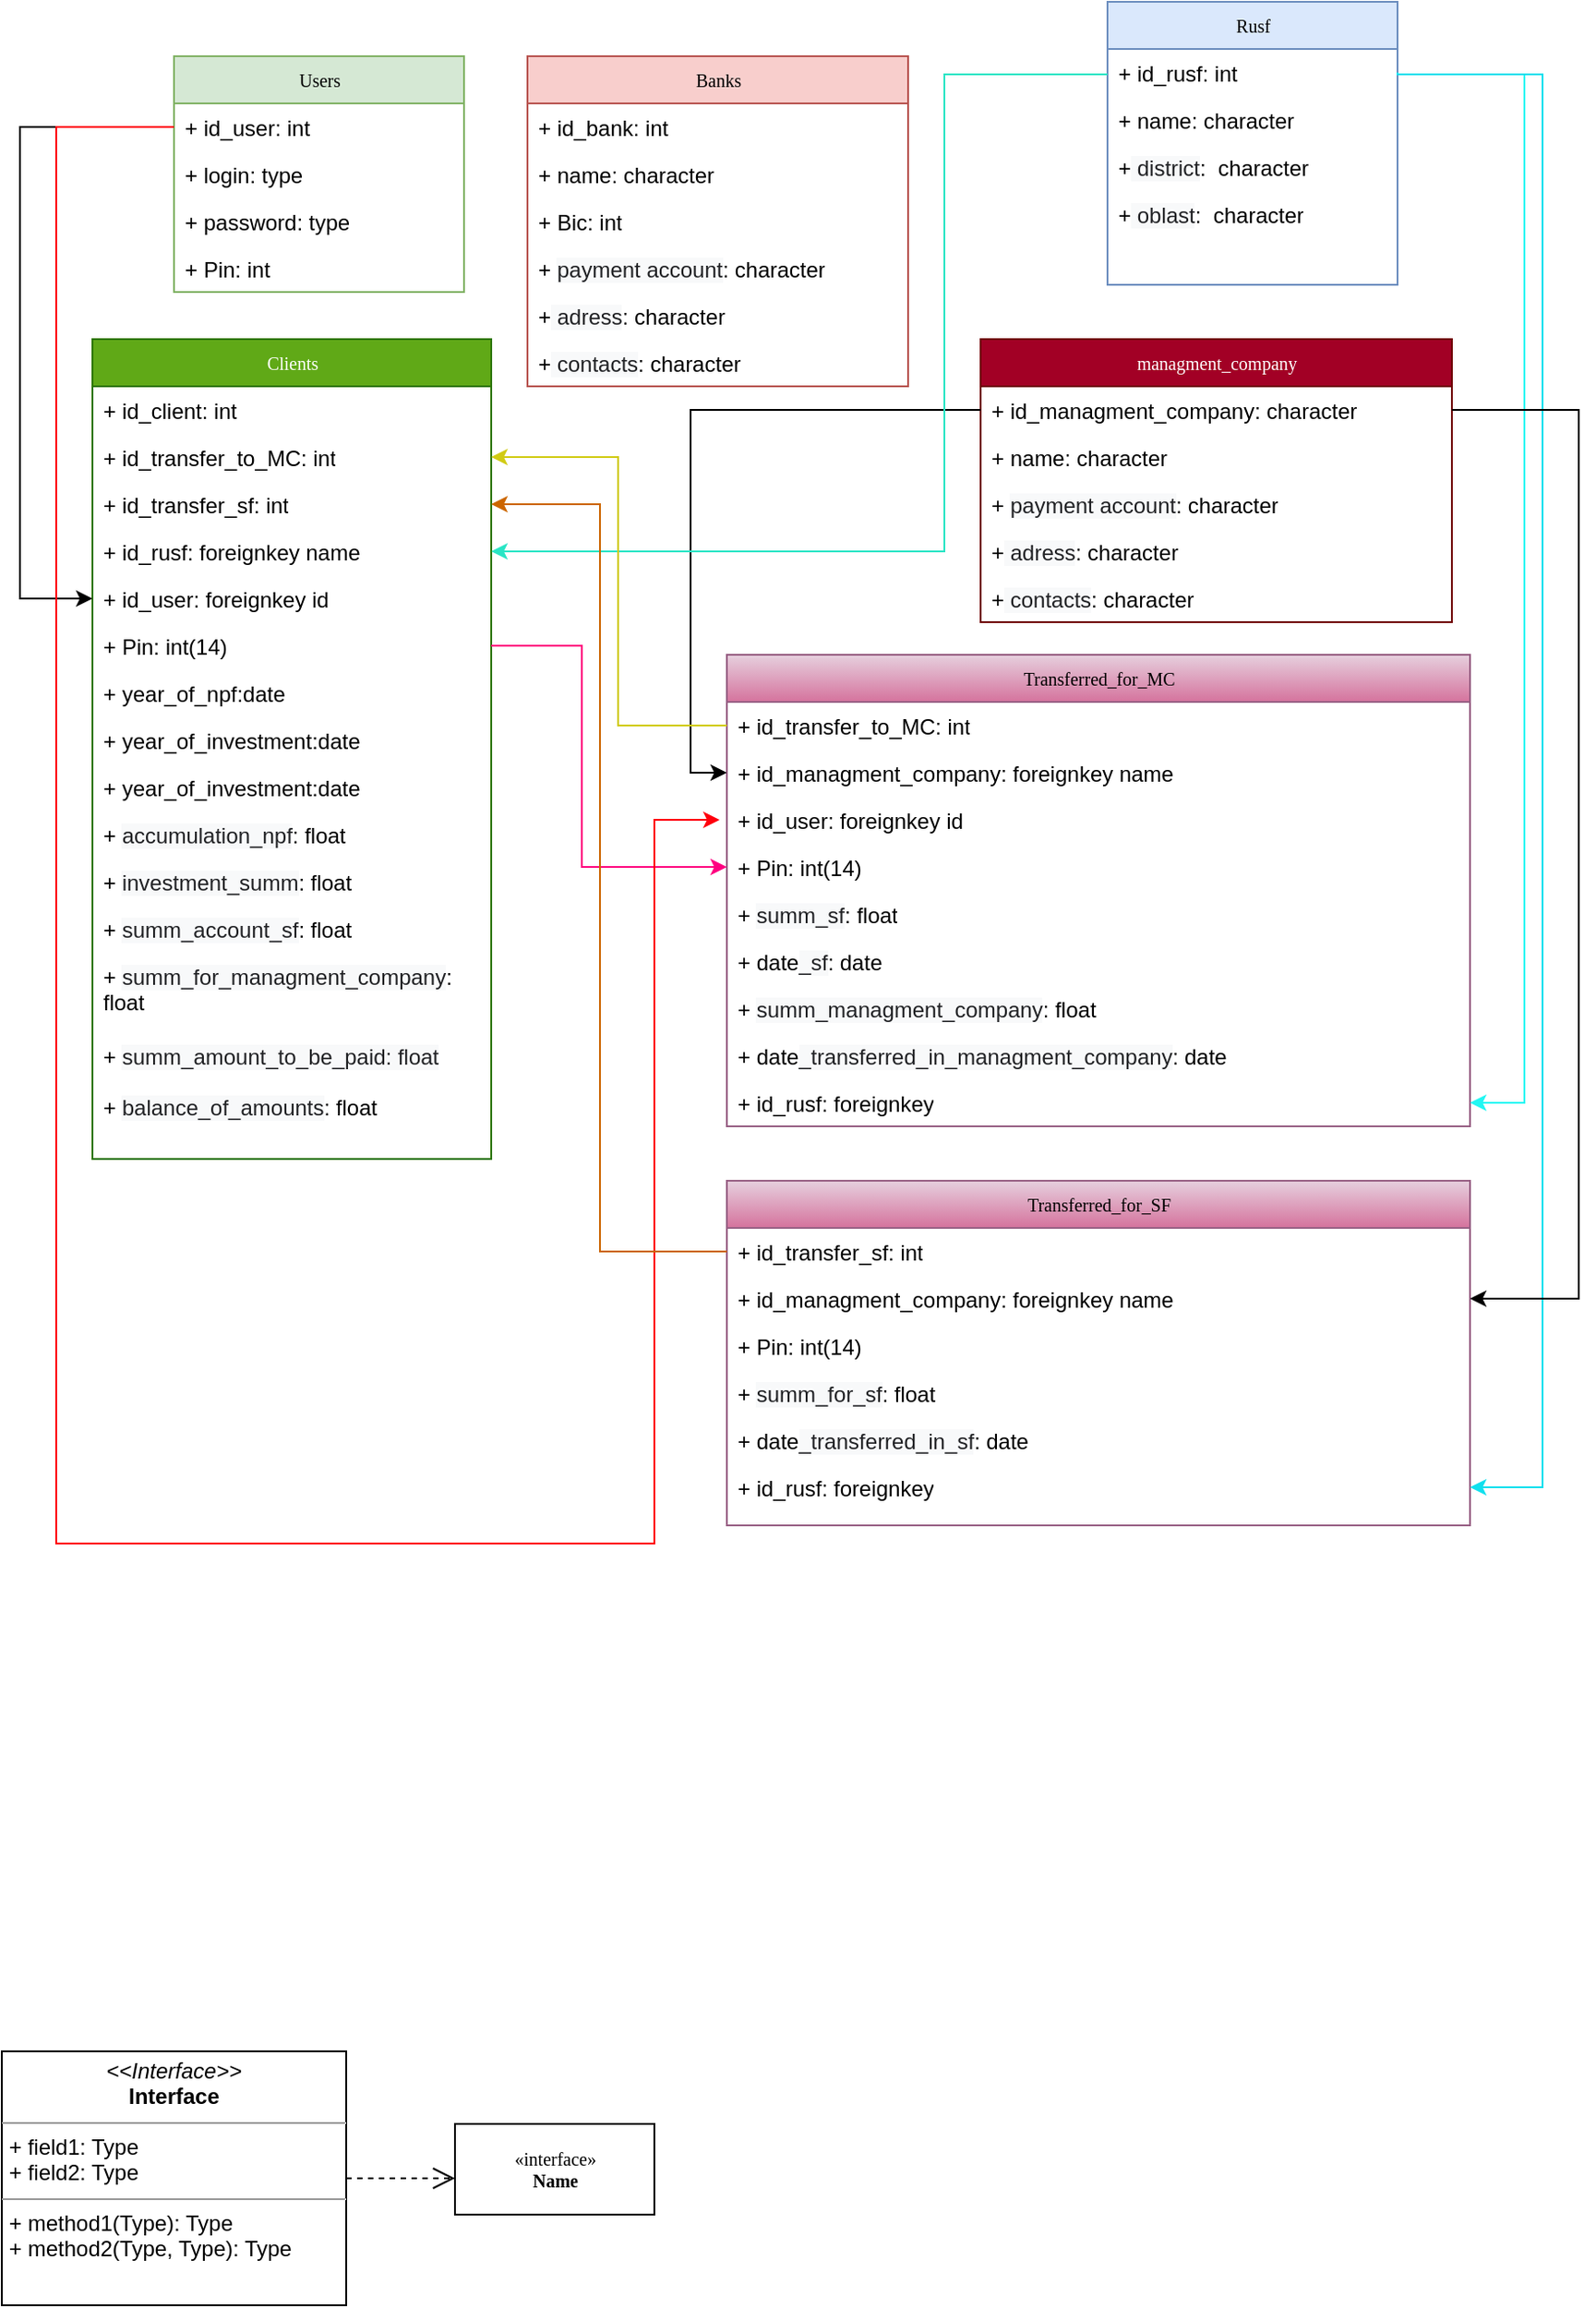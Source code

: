 <mxfile version="20.8.1" type="github">
  <diagram name="Page-1" id="c4acf3e9-155e-7222-9cf6-157b1a14988f">
    <mxGraphModel dx="1890" dy="595" grid="1" gridSize="10" guides="1" tooltips="1" connect="1" arrows="1" fold="1" page="1" pageScale="1" pageWidth="850" pageHeight="1100" background="none" math="0" shadow="0">
      <root>
        <mxCell id="0" />
        <mxCell id="1" parent="0" />
        <mxCell id="17acba5748e5396b-20" value="Users" style="swimlane;html=1;fontStyle=0;childLayout=stackLayout;horizontal=1;startSize=26;fillColor=#d5e8d4;horizontalStack=0;resizeParent=1;resizeLast=0;collapsible=1;marginBottom=0;swimlaneFillColor=#ffffff;rounded=0;shadow=0;comic=0;labelBackgroundColor=none;strokeWidth=1;fontFamily=Verdana;fontSize=10;align=center;strokeColor=#82b366;" parent="1" vertex="1">
          <mxGeometry x="75" y="80" width="160" height="130" as="geometry">
            <mxRectangle x="350" y="42" width="80" height="30" as="alternateBounds" />
          </mxGeometry>
        </mxCell>
        <object label="+ id_user: int" id_user="char" id="FD5HfViZjsPSOhMt5gKm-22">
          <mxCell style="text;html=1;strokeColor=none;fillColor=none;align=left;verticalAlign=top;spacingLeft=4;spacingRight=4;whiteSpace=wrap;overflow=hidden;rotatable=0;points=[[0,0.5],[1,0.5]];portConstraint=eastwest;" parent="17acba5748e5396b-20" vertex="1">
            <mxGeometry y="26" width="160" height="26" as="geometry" />
          </mxCell>
        </object>
        <object label="+ login: type" id_user="char" id="17acba5748e5396b-21">
          <mxCell style="text;html=1;strokeColor=none;fillColor=none;align=left;verticalAlign=top;spacingLeft=4;spacingRight=4;whiteSpace=wrap;overflow=hidden;rotatable=0;points=[[0,0.5],[1,0.5]];portConstraint=eastwest;" parent="17acba5748e5396b-20" vertex="1">
            <mxGeometry y="52" width="160" height="26" as="geometry" />
          </mxCell>
        </object>
        <mxCell id="17acba5748e5396b-24" value="+ password: type" style="text;html=1;strokeColor=none;fillColor=none;align=left;verticalAlign=top;spacingLeft=4;spacingRight=4;whiteSpace=wrap;overflow=hidden;rotatable=0;points=[[0,0.5],[1,0.5]];portConstraint=eastwest;" parent="17acba5748e5396b-20" vertex="1">
          <mxGeometry y="78" width="160" height="26" as="geometry" />
        </mxCell>
        <mxCell id="17acba5748e5396b-26" value="+ Pin: int" style="text;html=1;strokeColor=none;fillColor=none;align=left;verticalAlign=top;spacingLeft=4;spacingRight=4;whiteSpace=wrap;overflow=hidden;rotatable=0;points=[[0,0.5],[1,0.5]];portConstraint=eastwest;" parent="17acba5748e5396b-20" vertex="1">
          <mxGeometry y="104" width="160" height="26" as="geometry" />
        </mxCell>
        <mxCell id="17acba5748e5396b-30" value="Banks" style="swimlane;html=1;fontStyle=0;childLayout=stackLayout;horizontal=1;startSize=26;fillColor=#f8cecc;horizontalStack=0;resizeParent=1;resizeLast=0;collapsible=1;marginBottom=0;swimlaneFillColor=#ffffff;rounded=0;shadow=0;comic=0;labelBackgroundColor=none;strokeWidth=1;fontFamily=Verdana;fontSize=10;align=center;strokeColor=#b85450;" parent="1" vertex="1">
          <mxGeometry x="270" y="80" width="210" height="182" as="geometry" />
        </mxCell>
        <object label="+ id_bank: int" id_user="char" id="FD5HfViZjsPSOhMt5gKm-23">
          <mxCell style="text;html=1;strokeColor=none;fillColor=none;align=left;verticalAlign=top;spacingLeft=4;spacingRight=4;whiteSpace=wrap;overflow=hidden;rotatable=0;points=[[0,0.5],[1,0.5]];portConstraint=eastwest;" parent="17acba5748e5396b-30" vertex="1">
            <mxGeometry y="26" width="210" height="26" as="geometry" />
          </mxCell>
        </object>
        <mxCell id="17acba5748e5396b-31" value="+ name: character" style="text;html=1;strokeColor=none;fillColor=none;align=left;verticalAlign=top;spacingLeft=4;spacingRight=4;whiteSpace=wrap;overflow=hidden;rotatable=0;points=[[0,0.5],[1,0.5]];portConstraint=eastwest;" parent="17acba5748e5396b-30" vertex="1">
          <mxGeometry y="52" width="210" height="26" as="geometry" />
        </mxCell>
        <mxCell id="17acba5748e5396b-32" value="+ Bic: int" style="text;html=1;strokeColor=none;fillColor=none;align=left;verticalAlign=top;spacingLeft=4;spacingRight=4;whiteSpace=wrap;overflow=hidden;rotatable=0;points=[[0,0.5],[1,0.5]];portConstraint=eastwest;" parent="17acba5748e5396b-30" vertex="1">
          <mxGeometry y="78" width="210" height="26" as="geometry" />
        </mxCell>
        <mxCell id="17acba5748e5396b-33" value="+&amp;nbsp;&lt;span style=&quot;background-color: rgb(248, 249, 250); color: rgb(32, 33, 36); font-family: inherit;&quot;&gt;&lt;font style=&quot;font-size: 12px;&quot;&gt;payment account&lt;/font&gt;&lt;/span&gt;&lt;span style=&quot;background-color: initial;&quot;&gt;: character&lt;/span&gt;" style="text;html=1;strokeColor=none;fillColor=none;align=left;verticalAlign=top;spacingLeft=4;spacingRight=4;whiteSpace=wrap;overflow=hidden;rotatable=0;points=[[0,0.5],[1,0.5]];portConstraint=eastwest;" parent="17acba5748e5396b-30" vertex="1">
          <mxGeometry y="104" width="210" height="26" as="geometry" />
        </mxCell>
        <mxCell id="FD5HfViZjsPSOhMt5gKm-6" value="+&lt;font color=&quot;#202124&quot;&gt;&lt;span style=&quot;background-color: rgb(248, 249, 250);&quot;&gt;&amp;nbsp;adress&lt;/span&gt;&lt;/font&gt;&lt;span style=&quot;background-color: initial;&quot;&gt;: character&lt;/span&gt;" style="text;html=1;strokeColor=none;fillColor=none;align=left;verticalAlign=top;spacingLeft=4;spacingRight=4;whiteSpace=wrap;overflow=hidden;rotatable=0;points=[[0,0.5],[1,0.5]];portConstraint=eastwest;" parent="17acba5748e5396b-30" vertex="1">
          <mxGeometry y="130" width="210" height="26" as="geometry" />
        </mxCell>
        <mxCell id="FD5HfViZjsPSOhMt5gKm-7" value="+&lt;font color=&quot;#202124&quot;&gt;&lt;span style=&quot;background-color: rgb(248, 249, 250);&quot;&gt;&amp;nbsp;contacts&lt;/span&gt;&lt;/font&gt;&lt;span style=&quot;background-color: initial;&quot;&gt;: character&lt;/span&gt;" style="text;html=1;strokeColor=none;fillColor=none;align=left;verticalAlign=top;spacingLeft=4;spacingRight=4;whiteSpace=wrap;overflow=hidden;rotatable=0;points=[[0,0.5],[1,0.5]];portConstraint=eastwest;" parent="17acba5748e5396b-30" vertex="1">
          <mxGeometry y="156" width="210" height="26" as="geometry" />
        </mxCell>
        <mxCell id="5d2195bd80daf111-8" value="&amp;laquo;interface&amp;raquo;&lt;br&gt;&lt;b&gt;Name&lt;/b&gt;" style="html=1;rounded=0;shadow=0;comic=0;labelBackgroundColor=none;strokeWidth=1;fontFamily=Verdana;fontSize=10;align=center;" parent="1" vertex="1">
          <mxGeometry x="230" y="1220" width="110" height="50" as="geometry" />
        </mxCell>
        <mxCell id="5d2195bd80daf111-34" style="edgeStyle=orthogonalEdgeStyle;rounded=0;html=1;dashed=1;labelBackgroundColor=none;startFill=0;endArrow=open;endFill=0;endSize=10;fontFamily=Verdana;fontSize=10;" parent="1" source="5d2195bd80daf111-11" target="5d2195bd80daf111-8" edge="1">
          <mxGeometry relative="1" as="geometry">
            <Array as="points">
              <mxPoint x="290" y="1250" />
              <mxPoint x="290" y="1250" />
            </Array>
          </mxGeometry>
        </mxCell>
        <mxCell id="5d2195bd80daf111-11" value="&lt;p style=&quot;margin:0px;margin-top:4px;text-align:center;&quot;&gt;&lt;i&gt;&amp;lt;&amp;lt;Interface&amp;gt;&amp;gt;&lt;/i&gt;&lt;br/&gt;&lt;b&gt;Interface&lt;/b&gt;&lt;/p&gt;&lt;hr size=&quot;1&quot;/&gt;&lt;p style=&quot;margin:0px;margin-left:4px;&quot;&gt;+ field1: Type&lt;br/&gt;+ field2: Type&lt;/p&gt;&lt;hr size=&quot;1&quot;/&gt;&lt;p style=&quot;margin:0px;margin-left:4px;&quot;&gt;+ method1(Type): Type&lt;br/&gt;+ method2(Type, Type): Type&lt;/p&gt;" style="verticalAlign=top;align=left;overflow=fill;fontSize=12;fontFamily=Helvetica;html=1;rounded=0;shadow=0;comic=0;labelBackgroundColor=none;strokeWidth=1" parent="1" vertex="1">
          <mxGeometry x="-20" y="1180" width="190" height="140" as="geometry" />
        </mxCell>
        <mxCell id="FD5HfViZjsPSOhMt5gKm-1" value="Rusf" style="swimlane;html=1;fontStyle=0;childLayout=stackLayout;horizontal=1;startSize=26;fillColor=#dae8fc;horizontalStack=0;resizeParent=1;resizeLast=0;collapsible=1;marginBottom=0;swimlaneFillColor=#ffffff;rounded=0;shadow=0;comic=0;labelBackgroundColor=none;strokeWidth=1;fontFamily=Verdana;fontSize=10;align=center;strokeColor=#6c8ebf;" parent="1" vertex="1">
          <mxGeometry x="590" y="50" width="160" height="156" as="geometry" />
        </mxCell>
        <mxCell id="FD5HfViZjsPSOhMt5gKm-2" value="+ id_rusf: int" style="text;html=1;strokeColor=none;fillColor=none;align=left;verticalAlign=top;spacingLeft=4;spacingRight=4;whiteSpace=wrap;overflow=hidden;rotatable=0;points=[[0,0.5],[1,0.5]];portConstraint=eastwest;" parent="FD5HfViZjsPSOhMt5gKm-1" vertex="1">
          <mxGeometry y="26" width="160" height="26" as="geometry" />
        </mxCell>
        <mxCell id="FD5HfViZjsPSOhMt5gKm-3" value="+ name: character" style="text;html=1;strokeColor=none;fillColor=none;align=left;verticalAlign=top;spacingLeft=4;spacingRight=4;whiteSpace=wrap;overflow=hidden;rotatable=0;points=[[0,0.5],[1,0.5]];portConstraint=eastwest;" parent="FD5HfViZjsPSOhMt5gKm-1" vertex="1">
          <mxGeometry y="52" width="160" height="26" as="geometry" />
        </mxCell>
        <mxCell id="FD5HfViZjsPSOhMt5gKm-4" value="+&lt;font color=&quot;#202124&quot;&gt;&lt;span style=&quot;background-color: rgb(248, 249, 250);&quot;&gt;&amp;nbsp;district&lt;/span&gt;&lt;/font&gt;&lt;span style=&quot;background-color: initial;&quot;&gt;:&amp;nbsp; character&lt;br&gt;&lt;br&gt;&lt;/span&gt;" style="text;html=1;strokeColor=none;fillColor=none;align=left;verticalAlign=top;spacingLeft=4;spacingRight=4;whiteSpace=wrap;overflow=hidden;rotatable=0;points=[[0,0.5],[1,0.5]];portConstraint=eastwest;" parent="FD5HfViZjsPSOhMt5gKm-1" vertex="1">
          <mxGeometry y="78" width="160" height="26" as="geometry" />
        </mxCell>
        <mxCell id="FD5HfViZjsPSOhMt5gKm-5" value="+&lt;font color=&quot;#202124&quot;&gt;&lt;span style=&quot;background-color: rgb(248, 249, 250);&quot;&gt;&amp;nbsp;oblast&lt;/span&gt;&lt;/font&gt;&lt;span style=&quot;background-color: initial;&quot;&gt;:&amp;nbsp; character&lt;br&gt;&lt;br&gt;&lt;/span&gt;" style="text;html=1;strokeColor=none;fillColor=none;align=left;verticalAlign=top;spacingLeft=4;spacingRight=4;whiteSpace=wrap;overflow=hidden;rotatable=0;points=[[0,0.5],[1,0.5]];portConstraint=eastwest;" parent="FD5HfViZjsPSOhMt5gKm-1" vertex="1">
          <mxGeometry y="104" width="160" height="26" as="geometry" />
        </mxCell>
        <mxCell id="FD5HfViZjsPSOhMt5gKm-8" value="Clients" style="swimlane;html=1;fontStyle=0;childLayout=stackLayout;horizontal=1;startSize=26;fillColor=#60a917;horizontalStack=0;resizeParent=1;resizeLast=0;collapsible=1;marginBottom=0;swimlaneFillColor=#ffffff;rounded=0;shadow=0;comic=0;labelBackgroundColor=none;strokeWidth=1;fontFamily=Verdana;fontSize=10;align=center;fontColor=#ffffff;strokeColor=#2D7600;" parent="1" vertex="1">
          <mxGeometry x="30" y="236" width="220" height="452" as="geometry">
            <mxRectangle x="350" y="42" width="80" height="30" as="alternateBounds" />
          </mxGeometry>
        </mxCell>
        <mxCell id="FD5HfViZjsPSOhMt5gKm-24" value="+ id_client: int" style="text;html=1;strokeColor=none;fillColor=none;align=left;verticalAlign=top;spacingLeft=4;spacingRight=4;whiteSpace=wrap;overflow=hidden;rotatable=0;points=[[0,0.5],[1,0.5]];portConstraint=eastwest;" parent="FD5HfViZjsPSOhMt5gKm-8" vertex="1">
          <mxGeometry y="26" width="220" height="26" as="geometry" />
        </mxCell>
        <mxCell id="FD5HfViZjsPSOhMt5gKm-66" value="+ id_transfer_to_MC: int" style="text;html=1;strokeColor=none;fillColor=none;align=left;verticalAlign=top;spacingLeft=4;spacingRight=4;whiteSpace=wrap;overflow=hidden;rotatable=0;points=[[0,0.5],[1,0.5]];portConstraint=eastwest;" parent="FD5HfViZjsPSOhMt5gKm-8" vertex="1">
          <mxGeometry y="52" width="220" height="26" as="geometry" />
        </mxCell>
        <mxCell id="FD5HfViZjsPSOhMt5gKm-67" value="+ id_transfer_sf: int" style="text;html=1;strokeColor=none;fillColor=none;align=left;verticalAlign=top;spacingLeft=4;spacingRight=4;whiteSpace=wrap;overflow=hidden;rotatable=0;points=[[0,0.5],[1,0.5]];portConstraint=eastwest;" parent="FD5HfViZjsPSOhMt5gKm-8" vertex="1">
          <mxGeometry y="78" width="220" height="26" as="geometry" />
        </mxCell>
        <mxCell id="FD5HfViZjsPSOhMt5gKm-38" value="+ id_rusf: foreignkey name" style="text;html=1;strokeColor=none;fillColor=none;align=left;verticalAlign=top;spacingLeft=4;spacingRight=4;whiteSpace=wrap;overflow=hidden;rotatable=0;points=[[0,0.5],[1,0.5]];portConstraint=eastwest;" parent="FD5HfViZjsPSOhMt5gKm-8" vertex="1">
          <mxGeometry y="104" width="220" height="26" as="geometry" />
        </mxCell>
        <mxCell id="FD5HfViZjsPSOhMt5gKm-39" value="+ id_user: foreignkey id" style="text;html=1;strokeColor=none;fillColor=none;align=left;verticalAlign=top;spacingLeft=4;spacingRight=4;whiteSpace=wrap;overflow=hidden;rotatable=0;points=[[0,0.5],[1,0.5]];portConstraint=eastwest;" parent="FD5HfViZjsPSOhMt5gKm-8" vertex="1">
          <mxGeometry y="130" width="220" height="26" as="geometry" />
        </mxCell>
        <mxCell id="FD5HfViZjsPSOhMt5gKm-9" value="+ Pin: int(14)" style="text;html=1;strokeColor=none;fillColor=none;align=left;verticalAlign=top;spacingLeft=4;spacingRight=4;whiteSpace=wrap;overflow=hidden;rotatable=0;points=[[0,0.5],[1,0.5]];portConstraint=eastwest;" parent="FD5HfViZjsPSOhMt5gKm-8" vertex="1">
          <mxGeometry y="156" width="220" height="26" as="geometry" />
        </mxCell>
        <mxCell id="FD5HfViZjsPSOhMt5gKm-40" value="+ year_of_npf:date" style="text;html=1;strokeColor=none;fillColor=none;align=left;verticalAlign=top;spacingLeft=4;spacingRight=4;whiteSpace=wrap;overflow=hidden;rotatable=0;points=[[0,0.5],[1,0.5]];portConstraint=eastwest;" parent="FD5HfViZjsPSOhMt5gKm-8" vertex="1">
          <mxGeometry y="182" width="220" height="26" as="geometry" />
        </mxCell>
        <mxCell id="FD5HfViZjsPSOhMt5gKm-41" value="+ year_of_investment:date" style="text;html=1;strokeColor=none;fillColor=none;align=left;verticalAlign=top;spacingLeft=4;spacingRight=4;whiteSpace=wrap;overflow=hidden;rotatable=0;points=[[0,0.5],[1,0.5]];portConstraint=eastwest;" parent="FD5HfViZjsPSOhMt5gKm-8" vertex="1">
          <mxGeometry y="208" width="220" height="26" as="geometry" />
        </mxCell>
        <mxCell id="FD5HfViZjsPSOhMt5gKm-72" value="+ year_of_investment:date" style="text;html=1;strokeColor=none;fillColor=none;align=left;verticalAlign=top;spacingLeft=4;spacingRight=4;whiteSpace=wrap;overflow=hidden;rotatable=0;points=[[0,0.5],[1,0.5]];portConstraint=eastwest;" parent="FD5HfViZjsPSOhMt5gKm-8" vertex="1">
          <mxGeometry y="234" width="220" height="26" as="geometry" />
        </mxCell>
        <mxCell id="FD5HfViZjsPSOhMt5gKm-10" value="+&amp;nbsp;&lt;span style=&quot;background-color: rgb(248, 249, 250); color: rgb(32, 33, 36); font-family: inherit;&quot;&gt;&lt;font style=&quot;font-size: 12px;&quot;&gt;accumulation_npf&lt;/font&gt;&lt;/span&gt;&lt;span style=&quot;background-color: initial;&quot;&gt;: float&lt;/span&gt;" style="text;html=1;strokeColor=none;fillColor=none;align=left;verticalAlign=top;spacingLeft=4;spacingRight=4;whiteSpace=wrap;overflow=hidden;rotatable=0;points=[[0,0.5],[1,0.5]];portConstraint=eastwest;" parent="FD5HfViZjsPSOhMt5gKm-8" vertex="1">
          <mxGeometry y="260" width="220" height="26" as="geometry" />
        </mxCell>
        <mxCell id="FD5HfViZjsPSOhMt5gKm-12" value="+&amp;nbsp;&lt;span style=&quot;background-color: rgb(248, 249, 250); color: rgb(32, 33, 36); font-family: inherit;&quot;&gt;investment_summ&lt;/span&gt;&lt;span style=&quot;background-color: initial;&quot;&gt;: float&lt;/span&gt;" style="text;html=1;strokeColor=none;fillColor=none;align=left;verticalAlign=top;spacingLeft=4;spacingRight=4;whiteSpace=wrap;overflow=hidden;rotatable=0;points=[[0,0.5],[1,0.5]];portConstraint=eastwest;" parent="FD5HfViZjsPSOhMt5gKm-8" vertex="1">
          <mxGeometry y="286" width="220" height="26" as="geometry" />
        </mxCell>
        <mxCell id="FD5HfViZjsPSOhMt5gKm-13" value="+ &lt;font color=&quot;#202124&quot;&gt;&lt;span style=&quot;background-color: rgb(248, 249, 250);&quot;&gt;summ_account_sf&lt;/span&gt;&lt;/font&gt;&lt;span style=&quot;background-color: initial;&quot;&gt;: float&lt;/span&gt;" style="text;html=1;strokeColor=none;fillColor=none;align=left;verticalAlign=top;spacingLeft=4;spacingRight=4;whiteSpace=wrap;overflow=hidden;rotatable=0;points=[[0,0.5],[1,0.5]];portConstraint=eastwest;" parent="FD5HfViZjsPSOhMt5gKm-8" vertex="1">
          <mxGeometry y="312" width="220" height="26" as="geometry" />
        </mxCell>
        <mxCell id="FD5HfViZjsPSOhMt5gKm-14" value="+ &lt;font color=&quot;#202124&quot;&gt;&lt;span style=&quot;background-color: rgb(248, 249, 250);&quot;&gt;summ_for_managment_company&lt;/span&gt;&lt;/font&gt;&lt;span style=&quot;background-color: initial;&quot;&gt;: float&lt;/span&gt;" style="text;html=1;strokeColor=none;fillColor=none;align=left;verticalAlign=top;spacingLeft=4;spacingRight=4;whiteSpace=wrap;overflow=hidden;rotatable=0;points=[[0,0.5],[1,0.5]];portConstraint=eastwest;" parent="FD5HfViZjsPSOhMt5gKm-8" vertex="1">
          <mxGeometry y="338" width="220" height="44" as="geometry" />
        </mxCell>
        <mxCell id="FD5HfViZjsPSOhMt5gKm-73" value="+ &lt;font style=&quot;font-size: 12px;&quot;&gt;&lt;font style=&quot;font-size: 12px;&quot; color=&quot;#202124&quot;&gt;&lt;span style=&quot;background-color: rgb(248, 249, 250);&quot;&gt;summ_&lt;/span&gt;&lt;/font&gt;&lt;span style=&quot;background-color: rgb(248, 249, 250); color: rgb(32, 33, 36); font-family: inherit;&quot;&gt;amount_to_be_paid: float&lt;/span&gt;&lt;/font&gt;" style="text;html=1;strokeColor=none;fillColor=none;align=left;verticalAlign=top;spacingLeft=4;spacingRight=4;whiteSpace=wrap;overflow=hidden;rotatable=0;points=[[0,0.5],[1,0.5]];portConstraint=eastwest;" parent="FD5HfViZjsPSOhMt5gKm-8" vertex="1">
          <mxGeometry y="382" width="220" height="28" as="geometry" />
        </mxCell>
        <mxCell id="FD5HfViZjsPSOhMt5gKm-62" value="+&amp;nbsp;&lt;span style=&quot;background-color: rgb(248, 249, 250); color: rgb(32, 33, 36); font-family: inherit;&quot;&gt;&lt;font style=&quot;font-size: 12px;&quot;&gt;balance_of_amounts&lt;/font&gt;&lt;/span&gt;&lt;span style=&quot;background-color: initial;&quot;&gt;: float&lt;/span&gt;" style="text;html=1;strokeColor=none;fillColor=none;align=left;verticalAlign=top;spacingLeft=4;spacingRight=4;whiteSpace=wrap;overflow=hidden;rotatable=0;points=[[0,0.5],[1,0.5]];portConstraint=eastwest;" parent="FD5HfViZjsPSOhMt5gKm-8" vertex="1">
          <mxGeometry y="410" width="220" height="26" as="geometry" />
        </mxCell>
        <mxCell id="FD5HfViZjsPSOhMt5gKm-16" value="managment_company" style="swimlane;html=1;fontStyle=0;childLayout=stackLayout;horizontal=1;startSize=26;fillColor=#a20025;horizontalStack=0;resizeParent=1;resizeLast=0;collapsible=1;marginBottom=0;swimlaneFillColor=#ffffff;rounded=0;shadow=0;comic=0;labelBackgroundColor=none;strokeWidth=1;fontFamily=Verdana;fontSize=10;align=center;fontColor=#ffffff;strokeColor=#6F0000;" parent="1" vertex="1">
          <mxGeometry x="520" y="236" width="260" height="156" as="geometry" />
        </mxCell>
        <mxCell id="FD5HfViZjsPSOhMt5gKm-25" value="+ id_managment_company: character" style="text;html=1;strokeColor=none;fillColor=none;align=left;verticalAlign=top;spacingLeft=4;spacingRight=4;whiteSpace=wrap;overflow=hidden;rotatable=0;points=[[0,0.5],[1,0.5]];portConstraint=eastwest;" parent="FD5HfViZjsPSOhMt5gKm-16" vertex="1">
          <mxGeometry y="26" width="260" height="26" as="geometry" />
        </mxCell>
        <mxCell id="FD5HfViZjsPSOhMt5gKm-17" value="+ name: character" style="text;html=1;strokeColor=none;fillColor=none;align=left;verticalAlign=top;spacingLeft=4;spacingRight=4;whiteSpace=wrap;overflow=hidden;rotatable=0;points=[[0,0.5],[1,0.5]];portConstraint=eastwest;" parent="FD5HfViZjsPSOhMt5gKm-16" vertex="1">
          <mxGeometry y="52" width="260" height="26" as="geometry" />
        </mxCell>
        <mxCell id="FD5HfViZjsPSOhMt5gKm-19" value="+&amp;nbsp;&lt;span style=&quot;background-color: rgb(248, 249, 250); color: rgb(32, 33, 36); font-family: inherit;&quot;&gt;&lt;font style=&quot;font-size: 12px;&quot;&gt;payment account&lt;/font&gt;&lt;/span&gt;&lt;span style=&quot;background-color: initial;&quot;&gt;: character&lt;/span&gt;" style="text;html=1;strokeColor=none;fillColor=none;align=left;verticalAlign=top;spacingLeft=4;spacingRight=4;whiteSpace=wrap;overflow=hidden;rotatable=0;points=[[0,0.5],[1,0.5]];portConstraint=eastwest;" parent="FD5HfViZjsPSOhMt5gKm-16" vertex="1">
          <mxGeometry y="78" width="260" height="26" as="geometry" />
        </mxCell>
        <mxCell id="FD5HfViZjsPSOhMt5gKm-20" value="+&lt;font color=&quot;#202124&quot;&gt;&lt;span style=&quot;background-color: rgb(248, 249, 250);&quot;&gt;&amp;nbsp;adress&lt;/span&gt;&lt;/font&gt;&lt;span style=&quot;background-color: initial;&quot;&gt;: character&lt;/span&gt;" style="text;html=1;strokeColor=none;fillColor=none;align=left;verticalAlign=top;spacingLeft=4;spacingRight=4;whiteSpace=wrap;overflow=hidden;rotatable=0;points=[[0,0.5],[1,0.5]];portConstraint=eastwest;" parent="FD5HfViZjsPSOhMt5gKm-16" vertex="1">
          <mxGeometry y="104" width="260" height="26" as="geometry" />
        </mxCell>
        <mxCell id="FD5HfViZjsPSOhMt5gKm-21" value="+&lt;font color=&quot;#202124&quot;&gt;&lt;span style=&quot;background-color: rgb(248, 249, 250);&quot;&gt;&amp;nbsp;contacts&lt;/span&gt;&lt;/font&gt;&lt;span style=&quot;background-color: initial;&quot;&gt;: character&lt;/span&gt;" style="text;html=1;strokeColor=none;fillColor=none;align=left;verticalAlign=top;spacingLeft=4;spacingRight=4;whiteSpace=wrap;overflow=hidden;rotatable=0;points=[[0,0.5],[1,0.5]];portConstraint=eastwest;" parent="FD5HfViZjsPSOhMt5gKm-16" vertex="1">
          <mxGeometry y="130" width="260" height="26" as="geometry" />
        </mxCell>
        <mxCell id="FD5HfViZjsPSOhMt5gKm-27" value="Transferred_for_MC" style="swimlane;html=1;fontStyle=0;childLayout=stackLayout;horizontal=1;startSize=26;fillColor=#e6d0de;horizontalStack=0;resizeParent=1;resizeLast=0;collapsible=1;marginBottom=0;swimlaneFillColor=#ffffff;rounded=0;shadow=0;comic=0;labelBackgroundColor=none;strokeWidth=1;fontFamily=Verdana;fontSize=10;align=center;gradientColor=#d5739d;strokeColor=#996185;" parent="1" vertex="1">
          <mxGeometry x="380" y="410" width="410" height="260" as="geometry">
            <mxRectangle x="350" y="42" width="80" height="30" as="alternateBounds" />
          </mxGeometry>
        </mxCell>
        <mxCell id="FD5HfViZjsPSOhMt5gKm-28" value="+ id_transfer_to_MC: int" style="text;html=1;strokeColor=none;fillColor=none;align=left;verticalAlign=top;spacingLeft=4;spacingRight=4;whiteSpace=wrap;overflow=hidden;rotatable=0;points=[[0,0.5],[1,0.5]];portConstraint=eastwest;" parent="FD5HfViZjsPSOhMt5gKm-27" vertex="1">
          <mxGeometry y="26" width="410" height="26" as="geometry" />
        </mxCell>
        <mxCell id="FD5HfViZjsPSOhMt5gKm-36" value="+ id_managment_company: foreignkey name" style="text;html=1;strokeColor=none;fillColor=none;align=left;verticalAlign=top;spacingLeft=4;spacingRight=4;whiteSpace=wrap;overflow=hidden;rotatable=0;points=[[0,0.5],[1,0.5]];portConstraint=eastwest;" parent="FD5HfViZjsPSOhMt5gKm-27" vertex="1">
          <mxGeometry y="52" width="410" height="26" as="geometry" />
        </mxCell>
        <mxCell id="FD5HfViZjsPSOhMt5gKm-37" value="+ id_user: foreignkey id" style="text;html=1;strokeColor=none;fillColor=none;align=left;verticalAlign=top;spacingLeft=4;spacingRight=4;whiteSpace=wrap;overflow=hidden;rotatable=0;points=[[0,0.5],[1,0.5]];portConstraint=eastwest;" parent="FD5HfViZjsPSOhMt5gKm-27" vertex="1">
          <mxGeometry y="78" width="410" height="26" as="geometry" />
        </mxCell>
        <mxCell id="FD5HfViZjsPSOhMt5gKm-29" value="+ Pin: int(14)" style="text;html=1;strokeColor=none;fillColor=none;align=left;verticalAlign=top;spacingLeft=4;spacingRight=4;whiteSpace=wrap;overflow=hidden;rotatable=0;points=[[0,0.5],[1,0.5]];portConstraint=eastwest;" parent="FD5HfViZjsPSOhMt5gKm-27" vertex="1">
          <mxGeometry y="104" width="410" height="26" as="geometry" />
        </mxCell>
        <mxCell id="FD5HfViZjsPSOhMt5gKm-32" value="+ &lt;font color=&quot;#202124&quot;&gt;&lt;span style=&quot;background-color: rgb(248, 249, 250);&quot;&gt;summ_sf&lt;/span&gt;&lt;/font&gt;&lt;span style=&quot;background-color: initial;&quot;&gt;: float&lt;/span&gt;" style="text;html=1;strokeColor=none;fillColor=none;align=left;verticalAlign=top;spacingLeft=4;spacingRight=4;whiteSpace=wrap;overflow=hidden;rotatable=0;points=[[0,0.5],[1,0.5]];portConstraint=eastwest;" parent="FD5HfViZjsPSOhMt5gKm-27" vertex="1">
          <mxGeometry y="130" width="410" height="26" as="geometry" />
        </mxCell>
        <mxCell id="FD5HfViZjsPSOhMt5gKm-34" value="+ date&lt;font color=&quot;#202124&quot;&gt;&lt;span style=&quot;background-color: rgb(248, 249, 250);&quot;&gt;_sf&lt;/span&gt;&lt;/font&gt;&lt;span style=&quot;background-color: initial;&quot;&gt;: date&lt;/span&gt;" style="text;html=1;strokeColor=none;fillColor=none;align=left;verticalAlign=top;spacingLeft=4;spacingRight=4;whiteSpace=wrap;overflow=hidden;rotatable=0;points=[[0,0.5],[1,0.5]];portConstraint=eastwest;" parent="FD5HfViZjsPSOhMt5gKm-27" vertex="1">
          <mxGeometry y="156" width="410" height="26" as="geometry" />
        </mxCell>
        <mxCell id="FD5HfViZjsPSOhMt5gKm-33" value="+ &lt;font color=&quot;#202124&quot;&gt;&lt;span style=&quot;background-color: rgb(248, 249, 250);&quot;&gt;summ_managment_company&lt;/span&gt;&lt;/font&gt;&lt;span style=&quot;background-color: initial;&quot;&gt;: float&lt;/span&gt;" style="text;html=1;strokeColor=none;fillColor=none;align=left;verticalAlign=top;spacingLeft=4;spacingRight=4;whiteSpace=wrap;overflow=hidden;rotatable=0;points=[[0,0.5],[1,0.5]];portConstraint=eastwest;" parent="FD5HfViZjsPSOhMt5gKm-27" vertex="1">
          <mxGeometry y="182" width="410" height="26" as="geometry" />
        </mxCell>
        <mxCell id="FD5HfViZjsPSOhMt5gKm-35" value="+ date&lt;font color=&quot;#202124&quot;&gt;&lt;span style=&quot;background-color: rgb(248, 249, 250);&quot;&gt;_transferred_in_managment_company&lt;/span&gt;&lt;/font&gt;&lt;span style=&quot;background-color: initial;&quot;&gt;: date&lt;/span&gt;" style="text;html=1;strokeColor=none;fillColor=none;align=left;verticalAlign=top;spacingLeft=4;spacingRight=4;whiteSpace=wrap;overflow=hidden;rotatable=0;points=[[0,0.5],[1,0.5]];portConstraint=eastwest;" parent="FD5HfViZjsPSOhMt5gKm-27" vertex="1">
          <mxGeometry y="208" width="410" height="26" as="geometry" />
        </mxCell>
        <mxCell id="FD5HfViZjsPSOhMt5gKm-47" value="+ id_rusf: foreignkey" style="text;html=1;strokeColor=none;fillColor=none;align=left;verticalAlign=top;spacingLeft=4;spacingRight=4;whiteSpace=wrap;overflow=hidden;rotatable=0;points=[[0,0.5],[1,0.5]];portConstraint=eastwest;" parent="FD5HfViZjsPSOhMt5gKm-27" vertex="1">
          <mxGeometry y="234" width="410" height="26" as="geometry" />
        </mxCell>
        <mxCell id="FD5HfViZjsPSOhMt5gKm-42" style="edgeStyle=orthogonalEdgeStyle;rounded=0;orthogonalLoop=1;jettySize=auto;html=1;entryX=0;entryY=0.5;entryDx=0;entryDy=0;fontSize=12;" parent="1" source="FD5HfViZjsPSOhMt5gKm-22" target="FD5HfViZjsPSOhMt5gKm-39" edge="1">
          <mxGeometry relative="1" as="geometry">
            <Array as="points">
              <mxPoint x="-10" y="119" />
              <mxPoint x="-10" y="379" />
            </Array>
          </mxGeometry>
        </mxCell>
        <mxCell id="FD5HfViZjsPSOhMt5gKm-43" style="edgeStyle=orthogonalEdgeStyle;rounded=0;orthogonalLoop=1;jettySize=auto;html=1;fontSize=12;strokeColor=#FF0080;" parent="1" source="FD5HfViZjsPSOhMt5gKm-9" target="FD5HfViZjsPSOhMt5gKm-29" edge="1">
          <mxGeometry relative="1" as="geometry">
            <Array as="points">
              <mxPoint x="300" y="405" />
              <mxPoint x="300" y="527" />
            </Array>
          </mxGeometry>
        </mxCell>
        <mxCell id="FD5HfViZjsPSOhMt5gKm-44" style="edgeStyle=orthogonalEdgeStyle;rounded=0;orthogonalLoop=1;jettySize=auto;html=1;entryX=0;entryY=0.5;entryDx=0;entryDy=0;fontSize=12;" parent="1" source="FD5HfViZjsPSOhMt5gKm-25" target="FD5HfViZjsPSOhMt5gKm-36" edge="1">
          <mxGeometry relative="1" as="geometry" />
        </mxCell>
        <mxCell id="FD5HfViZjsPSOhMt5gKm-45" style="edgeStyle=orthogonalEdgeStyle;rounded=0;orthogonalLoop=1;jettySize=auto;html=1;fontSize=12;strokeColor=#2ae5c5;" parent="1" source="FD5HfViZjsPSOhMt5gKm-2" target="FD5HfViZjsPSOhMt5gKm-38" edge="1">
          <mxGeometry relative="1" as="geometry">
            <Array as="points">
              <mxPoint x="500" y="90" />
              <mxPoint x="500" y="353" />
            </Array>
          </mxGeometry>
        </mxCell>
        <mxCell id="FD5HfViZjsPSOhMt5gKm-48" style="edgeStyle=orthogonalEdgeStyle;rounded=0;orthogonalLoop=1;jettySize=auto;html=1;fontSize=12;strokeColor=#22f7f3;" parent="1" source="FD5HfViZjsPSOhMt5gKm-2" target="FD5HfViZjsPSOhMt5gKm-47" edge="1">
          <mxGeometry relative="1" as="geometry">
            <Array as="points">
              <mxPoint x="820" y="90" />
              <mxPoint x="820" y="657" />
            </Array>
          </mxGeometry>
        </mxCell>
        <mxCell id="FD5HfViZjsPSOhMt5gKm-49" style="edgeStyle=orthogonalEdgeStyle;rounded=0;orthogonalLoop=1;jettySize=auto;html=1;fontSize=12;strokeColor=#ff000d;" parent="1" source="FD5HfViZjsPSOhMt5gKm-22" edge="1">
          <mxGeometry relative="1" as="geometry">
            <mxPoint x="376" y="501" as="targetPoint" />
            <Array as="points">
              <mxPoint x="10" y="119" />
              <mxPoint x="10" y="900" />
              <mxPoint x="340" y="900" />
              <mxPoint x="340" y="501" />
            </Array>
          </mxGeometry>
        </mxCell>
        <mxCell id="FD5HfViZjsPSOhMt5gKm-50" value="Transferred_for_SF" style="swimlane;html=1;fontStyle=0;childLayout=stackLayout;horizontal=1;startSize=26;fillColor=#e6d0de;horizontalStack=0;resizeParent=1;resizeLast=0;collapsible=1;marginBottom=0;swimlaneFillColor=#ffffff;rounded=0;shadow=0;comic=0;labelBackgroundColor=none;strokeWidth=1;fontFamily=Verdana;fontSize=10;align=center;gradientColor=#d5739d;strokeColor=#996185;" parent="1" vertex="1">
          <mxGeometry x="380" y="700" width="410" height="190" as="geometry">
            <mxRectangle x="350" y="42" width="80" height="30" as="alternateBounds" />
          </mxGeometry>
        </mxCell>
        <mxCell id="FD5HfViZjsPSOhMt5gKm-51" value="+ id_transfer_sf: int" style="text;html=1;strokeColor=none;fillColor=none;align=left;verticalAlign=top;spacingLeft=4;spacingRight=4;whiteSpace=wrap;overflow=hidden;rotatable=0;points=[[0,0.5],[1,0.5]];portConstraint=eastwest;" parent="FD5HfViZjsPSOhMt5gKm-50" vertex="1">
          <mxGeometry y="26" width="410" height="26" as="geometry" />
        </mxCell>
        <mxCell id="FD5HfViZjsPSOhMt5gKm-52" value="+ id_managment_company: foreignkey name" style="text;html=1;strokeColor=none;fillColor=none;align=left;verticalAlign=top;spacingLeft=4;spacingRight=4;whiteSpace=wrap;overflow=hidden;rotatable=0;points=[[0,0.5],[1,0.5]];portConstraint=eastwest;" parent="FD5HfViZjsPSOhMt5gKm-50" vertex="1">
          <mxGeometry y="52" width="410" height="26" as="geometry" />
        </mxCell>
        <mxCell id="FD5HfViZjsPSOhMt5gKm-54" value="+ Pin: int(14)" style="text;html=1;strokeColor=none;fillColor=none;align=left;verticalAlign=top;spacingLeft=4;spacingRight=4;whiteSpace=wrap;overflow=hidden;rotatable=0;points=[[0,0.5],[1,0.5]];portConstraint=eastwest;" parent="FD5HfViZjsPSOhMt5gKm-50" vertex="1">
          <mxGeometry y="78" width="410" height="26" as="geometry" />
        </mxCell>
        <mxCell id="FD5HfViZjsPSOhMt5gKm-55" value="+ &lt;font color=&quot;#202124&quot;&gt;&lt;span style=&quot;background-color: rgb(248, 249, 250);&quot;&gt;summ_for_sf&lt;/span&gt;&lt;/font&gt;&lt;span style=&quot;background-color: initial;&quot;&gt;: float&lt;/span&gt;" style="text;html=1;strokeColor=none;fillColor=none;align=left;verticalAlign=top;spacingLeft=4;spacingRight=4;whiteSpace=wrap;overflow=hidden;rotatable=0;points=[[0,0.5],[1,0.5]];portConstraint=eastwest;" parent="FD5HfViZjsPSOhMt5gKm-50" vertex="1">
          <mxGeometry y="104" width="410" height="26" as="geometry" />
        </mxCell>
        <mxCell id="FD5HfViZjsPSOhMt5gKm-58" value="+ date&lt;font color=&quot;#202124&quot;&gt;&lt;span style=&quot;background-color: rgb(248, 249, 250);&quot;&gt;_transferred_in_sf&lt;/span&gt;&lt;/font&gt;&lt;span style=&quot;background-color: initial;&quot;&gt;: date&lt;/span&gt;" style="text;html=1;strokeColor=none;fillColor=none;align=left;verticalAlign=top;spacingLeft=4;spacingRight=4;whiteSpace=wrap;overflow=hidden;rotatable=0;points=[[0,0.5],[1,0.5]];portConstraint=eastwest;" parent="FD5HfViZjsPSOhMt5gKm-50" vertex="1">
          <mxGeometry y="130" width="410" height="26" as="geometry" />
        </mxCell>
        <mxCell id="FD5HfViZjsPSOhMt5gKm-59" value="+ id_rusf: foreignkey" style="text;html=1;strokeColor=none;fillColor=none;align=left;verticalAlign=top;spacingLeft=4;spacingRight=4;whiteSpace=wrap;overflow=hidden;rotatable=0;points=[[0,0.5],[1,0.5]];portConstraint=eastwest;" parent="FD5HfViZjsPSOhMt5gKm-50" vertex="1">
          <mxGeometry y="156" width="410" height="26" as="geometry" />
        </mxCell>
        <mxCell id="FD5HfViZjsPSOhMt5gKm-61" style="edgeStyle=orthogonalEdgeStyle;rounded=0;orthogonalLoop=1;jettySize=auto;html=1;fontSize=12;entryX=1;entryY=0.5;entryDx=0;entryDy=0;exitX=1;exitY=0.5;exitDx=0;exitDy=0;strokeColor=#11e0ee;" parent="1" source="FD5HfViZjsPSOhMt5gKm-2" target="FD5HfViZjsPSOhMt5gKm-59" edge="1">
          <mxGeometry relative="1" as="geometry">
            <mxPoint x="760" y="100" as="sourcePoint" />
            <mxPoint x="800" y="667" as="targetPoint" />
            <Array as="points">
              <mxPoint x="750" y="90" />
              <mxPoint x="830" y="90" />
              <mxPoint x="830" y="869" />
            </Array>
          </mxGeometry>
        </mxCell>
        <mxCell id="FD5HfViZjsPSOhMt5gKm-65" style="edgeStyle=orthogonalEdgeStyle;rounded=0;orthogonalLoop=1;jettySize=auto;html=1;entryX=1;entryY=0.5;entryDx=0;entryDy=0;fontSize=12;exitX=1;exitY=0.5;exitDx=0;exitDy=0;" parent="1" source="FD5HfViZjsPSOhMt5gKm-25" target="FD5HfViZjsPSOhMt5gKm-52" edge="1">
          <mxGeometry relative="1" as="geometry">
            <mxPoint x="530" y="285" as="sourcePoint" />
            <mxPoint x="390" y="485" as="targetPoint" />
            <Array as="points">
              <mxPoint x="850" y="275" />
              <mxPoint x="850" y="765" />
            </Array>
          </mxGeometry>
        </mxCell>
        <mxCell id="FD5HfViZjsPSOhMt5gKm-70" style="edgeStyle=orthogonalEdgeStyle;rounded=0;orthogonalLoop=1;jettySize=auto;html=1;entryX=1;entryY=0.5;entryDx=0;entryDy=0;fontSize=12;strokeColor=#d1cb15;" parent="1" source="FD5HfViZjsPSOhMt5gKm-28" target="FD5HfViZjsPSOhMt5gKm-66" edge="1">
          <mxGeometry relative="1" as="geometry">
            <Array as="points">
              <mxPoint x="320" y="449" />
              <mxPoint x="320" y="301" />
            </Array>
          </mxGeometry>
        </mxCell>
        <mxCell id="FD5HfViZjsPSOhMt5gKm-71" style="edgeStyle=orthogonalEdgeStyle;rounded=0;orthogonalLoop=1;jettySize=auto;html=1;entryX=1;entryY=0.5;entryDx=0;entryDy=0;fontSize=12;strokeColor=#CC6600;" parent="1" source="FD5HfViZjsPSOhMt5gKm-51" target="FD5HfViZjsPSOhMt5gKm-67" edge="1">
          <mxGeometry relative="1" as="geometry">
            <Array as="points">
              <mxPoint x="310" y="739" />
              <mxPoint x="310" y="327" />
            </Array>
          </mxGeometry>
        </mxCell>
      </root>
    </mxGraphModel>
  </diagram>
</mxfile>
